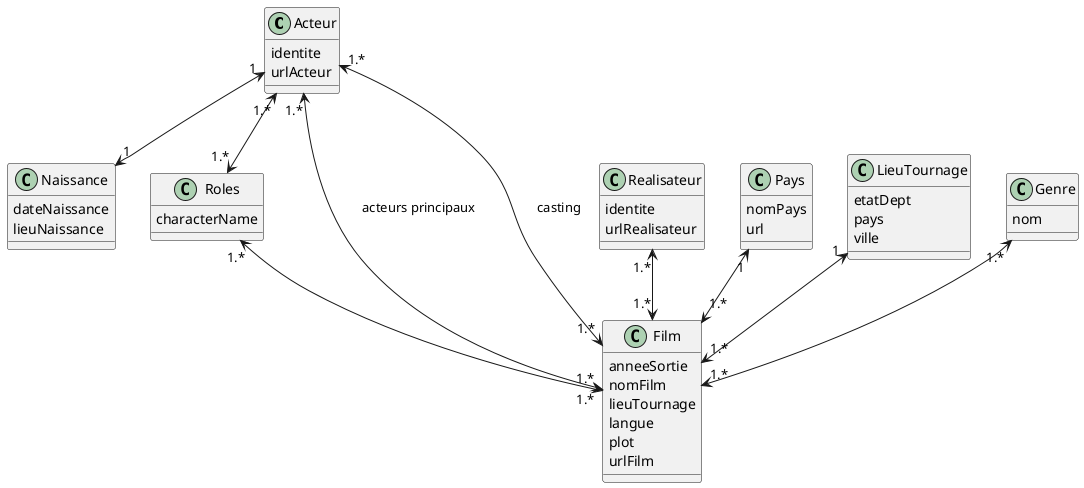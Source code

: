 @startuml diagramme de classes 
class Acteur{
    
    identite
    urlActeur
}
class Realisateur{
    identite
    urlRealisateur
}

class Naissance {
    dateNaissance
    lieuNaissance
}

class Roles {
    characterName
    
}

class Pays {
    nomPays
    url
}
class LieuTournage {
    etatDept
    pays
    ville
}
class Genre {
    nom
}

class Film {
    anneeSortie
    nomFilm
    lieuTournage
    langue
    plot
    urlFilm
}

Acteur "1"<-->"1" Naissance
Acteur "1.*"<-->"1.*" Roles
Roles "1.*" <-->"1.*" Film
LieuTournage "1" <-->"1.*" Film
Acteur "1.*"  <-->"1.*" Film :acteurs principaux
Acteur "1.*" <-->"1.*" Film : casting
Pays "1" <-->"1.*" Film
Realisateur "1.*"<-->"1.*" Film
Genre "1.*"<-->"1.*" Film

@enduml
